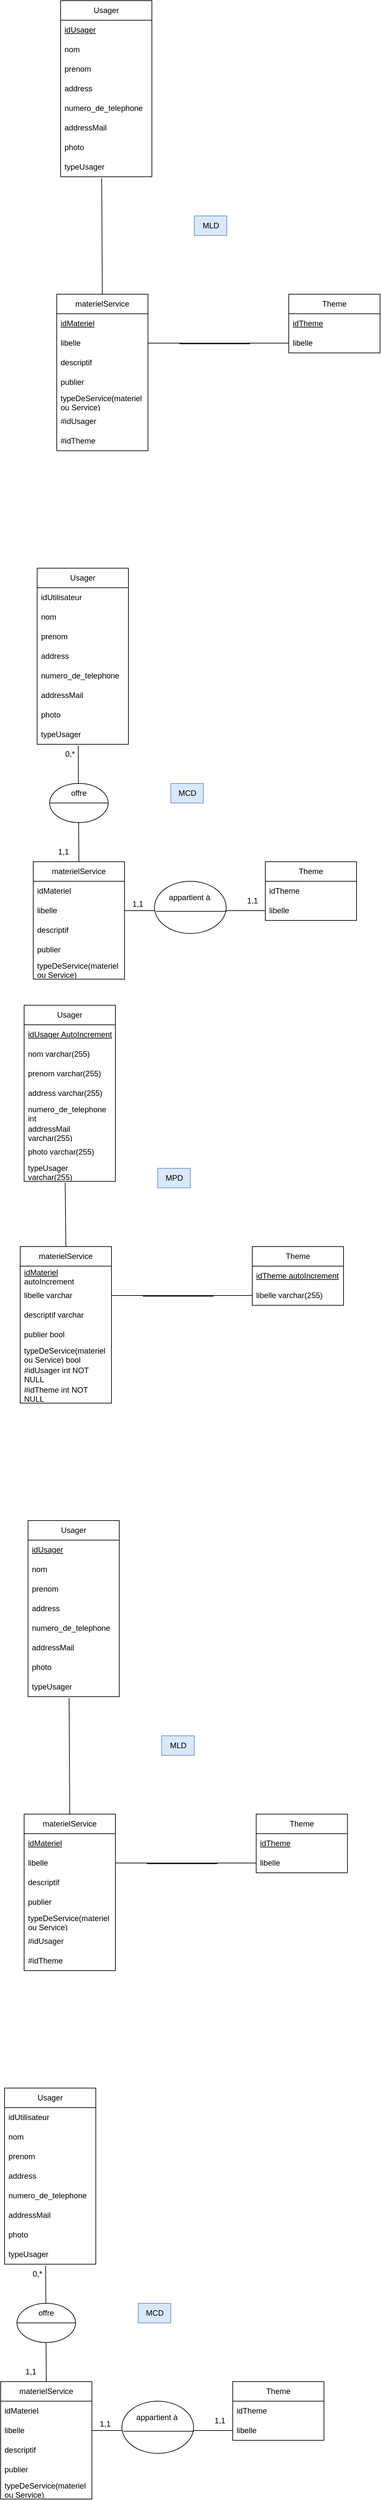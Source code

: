 <mxfile version="23.1.5" type="github">
  <diagram id="C5RBs43oDa-KdzZeNtuy" name="Page-1">
    <mxGraphModel dx="969" dy="1695" grid="1" gridSize="10" guides="1" tooltips="1" connect="1" arrows="1" fold="1" page="1" pageScale="1" pageWidth="827" pageHeight="1169" math="0" shadow="0">
      <root>
        <mxCell id="WIyWlLk6GJQsqaUBKTNV-0" />
        <mxCell id="WIyWlLk6GJQsqaUBKTNV-1" parent="WIyWlLk6GJQsqaUBKTNV-0" />
        <mxCell id="dMPkEBjqIJ3jH2vC4vFe-0" value="Usager" style="swimlane;fontStyle=0;childLayout=stackLayout;horizontal=1;startSize=30;horizontalStack=0;resizeParent=1;resizeParentMax=0;resizeLast=0;collapsible=1;marginBottom=0;whiteSpace=wrap;html=1;" parent="WIyWlLk6GJQsqaUBKTNV-1" vertex="1">
          <mxGeometry x="136" y="120" width="140" height="270" as="geometry" />
        </mxCell>
        <mxCell id="dMPkEBjqIJ3jH2vC4vFe-1" value="idUtilisateur" style="text;strokeColor=none;fillColor=none;align=left;verticalAlign=middle;spacingLeft=4;spacingRight=4;overflow=hidden;points=[[0,0.5],[1,0.5]];portConstraint=eastwest;rotatable=0;whiteSpace=wrap;html=1;" parent="dMPkEBjqIJ3jH2vC4vFe-0" vertex="1">
          <mxGeometry y="30" width="140" height="30" as="geometry" />
        </mxCell>
        <mxCell id="dMPkEBjqIJ3jH2vC4vFe-2" value="nom" style="text;strokeColor=none;fillColor=none;align=left;verticalAlign=middle;spacingLeft=4;spacingRight=4;overflow=hidden;points=[[0,0.5],[1,0.5]];portConstraint=eastwest;rotatable=0;whiteSpace=wrap;html=1;" parent="dMPkEBjqIJ3jH2vC4vFe-0" vertex="1">
          <mxGeometry y="60" width="140" height="30" as="geometry" />
        </mxCell>
        <mxCell id="dMPkEBjqIJ3jH2vC4vFe-3" value="prenom" style="text;strokeColor=none;fillColor=none;align=left;verticalAlign=middle;spacingLeft=4;spacingRight=4;overflow=hidden;points=[[0,0.5],[1,0.5]];portConstraint=eastwest;rotatable=0;whiteSpace=wrap;html=1;" parent="dMPkEBjqIJ3jH2vC4vFe-0" vertex="1">
          <mxGeometry y="90" width="140" height="30" as="geometry" />
        </mxCell>
        <mxCell id="dMPkEBjqIJ3jH2vC4vFe-20" value="address&amp;nbsp;" style="text;strokeColor=none;fillColor=none;align=left;verticalAlign=middle;spacingLeft=4;spacingRight=4;overflow=hidden;points=[[0,0.5],[1,0.5]];portConstraint=eastwest;rotatable=0;whiteSpace=wrap;html=1;" parent="dMPkEBjqIJ3jH2vC4vFe-0" vertex="1">
          <mxGeometry y="120" width="140" height="30" as="geometry" />
        </mxCell>
        <mxCell id="dMPkEBjqIJ3jH2vC4vFe-22" value="numero_de_telephone" style="text;strokeColor=none;fillColor=none;align=left;verticalAlign=middle;spacingLeft=4;spacingRight=4;overflow=hidden;points=[[0,0.5],[1,0.5]];portConstraint=eastwest;rotatable=0;whiteSpace=wrap;html=1;" parent="dMPkEBjqIJ3jH2vC4vFe-0" vertex="1">
          <mxGeometry y="150" width="140" height="30" as="geometry" />
        </mxCell>
        <mxCell id="dMPkEBjqIJ3jH2vC4vFe-23" value="addressMail" style="text;strokeColor=none;fillColor=none;align=left;verticalAlign=middle;spacingLeft=4;spacingRight=4;overflow=hidden;points=[[0,0.5],[1,0.5]];portConstraint=eastwest;rotatable=0;whiteSpace=wrap;html=1;" parent="dMPkEBjqIJ3jH2vC4vFe-0" vertex="1">
          <mxGeometry y="180" width="140" height="30" as="geometry" />
        </mxCell>
        <mxCell id="dMPkEBjqIJ3jH2vC4vFe-24" value="photo" style="text;strokeColor=none;fillColor=none;align=left;verticalAlign=middle;spacingLeft=4;spacingRight=4;overflow=hidden;points=[[0,0.5],[1,0.5]];portConstraint=eastwest;rotatable=0;whiteSpace=wrap;html=1;" parent="dMPkEBjqIJ3jH2vC4vFe-0" vertex="1">
          <mxGeometry y="210" width="140" height="30" as="geometry" />
        </mxCell>
        <mxCell id="dMPkEBjqIJ3jH2vC4vFe-25" value="typeUsager" style="text;strokeColor=none;fillColor=none;align=left;verticalAlign=middle;spacingLeft=4;spacingRight=4;overflow=hidden;points=[[0,0.5],[1,0.5]];portConstraint=eastwest;rotatable=0;whiteSpace=wrap;html=1;" parent="dMPkEBjqIJ3jH2vC4vFe-0" vertex="1">
          <mxGeometry y="240" width="140" height="30" as="geometry" />
        </mxCell>
        <mxCell id="dMPkEBjqIJ3jH2vC4vFe-26" value="Theme" style="swimlane;fontStyle=0;childLayout=stackLayout;horizontal=1;startSize=30;horizontalStack=0;resizeParent=1;resizeParentMax=0;resizeLast=0;collapsible=1;marginBottom=0;whiteSpace=wrap;html=1;" parent="WIyWlLk6GJQsqaUBKTNV-1" vertex="1">
          <mxGeometry x="486" y="570" width="140" height="90" as="geometry" />
        </mxCell>
        <mxCell id="dMPkEBjqIJ3jH2vC4vFe-27" value="idTheme" style="text;strokeColor=none;fillColor=none;align=left;verticalAlign=middle;spacingLeft=4;spacingRight=4;overflow=hidden;points=[[0,0.5],[1,0.5]];portConstraint=eastwest;rotatable=0;whiteSpace=wrap;html=1;" parent="dMPkEBjqIJ3jH2vC4vFe-26" vertex="1">
          <mxGeometry y="30" width="140" height="30" as="geometry" />
        </mxCell>
        <mxCell id="dMPkEBjqIJ3jH2vC4vFe-28" value="libelle" style="text;strokeColor=none;fillColor=none;align=left;verticalAlign=middle;spacingLeft=4;spacingRight=4;overflow=hidden;points=[[0,0.5],[1,0.5]];portConstraint=eastwest;rotatable=0;whiteSpace=wrap;html=1;" parent="dMPkEBjqIJ3jH2vC4vFe-26" vertex="1">
          <mxGeometry y="60" width="140" height="30" as="geometry" />
        </mxCell>
        <mxCell id="dMPkEBjqIJ3jH2vC4vFe-30" value="materielService" style="swimlane;fontStyle=0;childLayout=stackLayout;horizontal=1;startSize=30;horizontalStack=0;resizeParent=1;resizeParentMax=0;resizeLast=0;collapsible=1;marginBottom=0;whiteSpace=wrap;html=1;" parent="WIyWlLk6GJQsqaUBKTNV-1" vertex="1">
          <mxGeometry x="130" y="570" width="140" height="180" as="geometry" />
        </mxCell>
        <mxCell id="dMPkEBjqIJ3jH2vC4vFe-31" value="idMateriel" style="text;strokeColor=none;fillColor=none;align=left;verticalAlign=middle;spacingLeft=4;spacingRight=4;overflow=hidden;points=[[0,0.5],[1,0.5]];portConstraint=eastwest;rotatable=0;whiteSpace=wrap;html=1;" parent="dMPkEBjqIJ3jH2vC4vFe-30" vertex="1">
          <mxGeometry y="30" width="140" height="30" as="geometry" />
        </mxCell>
        <mxCell id="dMPkEBjqIJ3jH2vC4vFe-32" value="libelle" style="text;strokeColor=none;fillColor=none;align=left;verticalAlign=middle;spacingLeft=4;spacingRight=4;overflow=hidden;points=[[0,0.5],[1,0.5]];portConstraint=eastwest;rotatable=0;whiteSpace=wrap;html=1;" parent="dMPkEBjqIJ3jH2vC4vFe-30" vertex="1">
          <mxGeometry y="60" width="140" height="30" as="geometry" />
        </mxCell>
        <mxCell id="dMPkEBjqIJ3jH2vC4vFe-33" value="descriptif" style="text;strokeColor=none;fillColor=none;align=left;verticalAlign=middle;spacingLeft=4;spacingRight=4;overflow=hidden;points=[[0,0.5],[1,0.5]];portConstraint=eastwest;rotatable=0;whiteSpace=wrap;html=1;" parent="dMPkEBjqIJ3jH2vC4vFe-30" vertex="1">
          <mxGeometry y="90" width="140" height="30" as="geometry" />
        </mxCell>
        <mxCell id="dMPkEBjqIJ3jH2vC4vFe-35" value="publier" style="text;strokeColor=none;fillColor=none;align=left;verticalAlign=middle;spacingLeft=4;spacingRight=4;overflow=hidden;points=[[0,0.5],[1,0.5]];portConstraint=eastwest;rotatable=0;whiteSpace=wrap;html=1;" parent="dMPkEBjqIJ3jH2vC4vFe-30" vertex="1">
          <mxGeometry y="120" width="140" height="30" as="geometry" />
        </mxCell>
        <mxCell id="dMPkEBjqIJ3jH2vC4vFe-63" value="typeDeService(materiel ou Service)" style="text;strokeColor=none;fillColor=none;align=left;verticalAlign=middle;spacingLeft=4;spacingRight=4;overflow=hidden;points=[[0,0.5],[1,0.5]];portConstraint=eastwest;rotatable=0;whiteSpace=wrap;html=1;" parent="dMPkEBjqIJ3jH2vC4vFe-30" vertex="1">
          <mxGeometry y="150" width="140" height="30" as="geometry" />
        </mxCell>
        <mxCell id="dMPkEBjqIJ3jH2vC4vFe-67" value="" style="endArrow=none;html=1;rounded=0;entryX=0.45;entryY=1.069;entryDx=0;entryDy=0;entryPerimeter=0;exitX=0.5;exitY=0;exitDx=0;exitDy=0;" parent="WIyWlLk6GJQsqaUBKTNV-1" source="dMPkEBjqIJ3jH2vC4vFe-30" target="dMPkEBjqIJ3jH2vC4vFe-25" edge="1">
          <mxGeometry width="50" height="50" relative="1" as="geometry">
            <mxPoint x="356" y="480" as="sourcePoint" />
            <mxPoint x="406" y="430" as="targetPoint" />
            <Array as="points" />
          </mxGeometry>
        </mxCell>
        <mxCell id="dMPkEBjqIJ3jH2vC4vFe-66" value="" style="ellipse;whiteSpace=wrap;html=1;" parent="WIyWlLk6GJQsqaUBKTNV-1" vertex="1">
          <mxGeometry x="155" y="450" width="90" height="60" as="geometry" />
        </mxCell>
        <mxCell id="dMPkEBjqIJ3jH2vC4vFe-68" style="edgeStyle=orthogonalEdgeStyle;rounded=0;orthogonalLoop=1;jettySize=auto;html=1;exitX=1;exitY=0.5;exitDx=0;exitDy=0;entryX=0;entryY=0.5;entryDx=0;entryDy=0;endArrow=none;endFill=0;" parent="WIyWlLk6GJQsqaUBKTNV-1" source="dMPkEBjqIJ3jH2vC4vFe-32" target="dMPkEBjqIJ3jH2vC4vFe-28" edge="1">
          <mxGeometry relative="1" as="geometry" />
        </mxCell>
        <mxCell id="dMPkEBjqIJ3jH2vC4vFe-69" value="" style="ellipse;whiteSpace=wrap;html=1;" parent="WIyWlLk6GJQsqaUBKTNV-1" vertex="1">
          <mxGeometry x="316" y="600" width="110" height="80" as="geometry" />
        </mxCell>
        <mxCell id="dMPkEBjqIJ3jH2vC4vFe-70" value="0,*" style="text;html=1;align=center;verticalAlign=middle;resizable=0;points=[];autosize=1;strokeColor=none;fillColor=none;" parent="WIyWlLk6GJQsqaUBKTNV-1" vertex="1">
          <mxGeometry x="166" y="390" width="40" height="30" as="geometry" />
        </mxCell>
        <mxCell id="dMPkEBjqIJ3jH2vC4vFe-71" value="1,1" style="text;html=1;align=center;verticalAlign=middle;resizable=0;points=[];autosize=1;strokeColor=none;fillColor=none;" parent="WIyWlLk6GJQsqaUBKTNV-1" vertex="1">
          <mxGeometry x="156" y="540" width="40" height="30" as="geometry" />
        </mxCell>
        <mxCell id="dMPkEBjqIJ3jH2vC4vFe-72" value="1,1" style="text;html=1;align=center;verticalAlign=middle;resizable=0;points=[];autosize=1;strokeColor=none;fillColor=none;" parent="WIyWlLk6GJQsqaUBKTNV-1" vertex="1">
          <mxGeometry x="270" y="620" width="40" height="30" as="geometry" />
        </mxCell>
        <mxCell id="dMPkEBjqIJ3jH2vC4vFe-73" value="1,1" style="text;html=1;align=center;verticalAlign=middle;resizable=0;points=[];autosize=1;strokeColor=none;fillColor=none;" parent="WIyWlLk6GJQsqaUBKTNV-1" vertex="1">
          <mxGeometry x="446" y="615" width="40" height="30" as="geometry" />
        </mxCell>
        <mxCell id="dMPkEBjqIJ3jH2vC4vFe-74" value="" style="endArrow=none;html=1;rounded=0;exitX=0;exitY=0.5;exitDx=0;exitDy=0;entryX=1;entryY=0.5;entryDx=0;entryDy=0;" parent="WIyWlLk6GJQsqaUBKTNV-1" source="dMPkEBjqIJ3jH2vC4vFe-66" target="dMPkEBjqIJ3jH2vC4vFe-66" edge="1">
          <mxGeometry width="50" height="50" relative="1" as="geometry">
            <mxPoint x="336" y="390" as="sourcePoint" />
            <mxPoint x="386" y="340" as="targetPoint" />
            <Array as="points" />
          </mxGeometry>
        </mxCell>
        <mxCell id="dMPkEBjqIJ3jH2vC4vFe-75" value="" style="endArrow=none;html=1;rounded=0;exitX=0.02;exitY=0.577;exitDx=0;exitDy=0;entryX=1.005;entryY=0.577;entryDx=0;entryDy=0;exitPerimeter=0;entryPerimeter=0;" parent="WIyWlLk6GJQsqaUBKTNV-1" source="dMPkEBjqIJ3jH2vC4vFe-69" target="dMPkEBjqIJ3jH2vC4vFe-69" edge="1">
          <mxGeometry width="50" height="50" relative="1" as="geometry">
            <mxPoint x="326" y="645" as="sourcePoint" />
            <mxPoint x="416" y="645" as="targetPoint" />
            <Array as="points" />
          </mxGeometry>
        </mxCell>
        <mxCell id="dMPkEBjqIJ3jH2vC4vFe-77" value="offre" style="text;html=1;align=center;verticalAlign=middle;whiteSpace=wrap;rounded=0;" parent="WIyWlLk6GJQsqaUBKTNV-1" vertex="1">
          <mxGeometry x="170" y="450" width="60" height="30" as="geometry" />
        </mxCell>
        <mxCell id="dMPkEBjqIJ3jH2vC4vFe-79" value="appartient à&amp;nbsp;" style="text;html=1;align=center;verticalAlign=middle;resizable=0;points=[];autosize=1;strokeColor=none;fillColor=none;" parent="WIyWlLk6GJQsqaUBKTNV-1" vertex="1">
          <mxGeometry x="326" y="610" width="90" height="30" as="geometry" />
        </mxCell>
        <mxCell id="dMPkEBjqIJ3jH2vC4vFe-80" value="MCD" style="text;html=1;align=center;verticalAlign=middle;resizable=0;points=[];autosize=1;strokeColor=#6c8ebf;fillColor=#dae8fc;" parent="WIyWlLk6GJQsqaUBKTNV-1" vertex="1">
          <mxGeometry x="341" y="450" width="50" height="30" as="geometry" />
        </mxCell>
        <mxCell id="dMPkEBjqIJ3jH2vC4vFe-81" value="Usager" style="swimlane;fontStyle=0;childLayout=stackLayout;horizontal=1;startSize=30;horizontalStack=0;resizeParent=1;resizeParentMax=0;resizeLast=0;collapsible=1;marginBottom=0;whiteSpace=wrap;html=1;" parent="WIyWlLk6GJQsqaUBKTNV-1" vertex="1">
          <mxGeometry x="172" y="-750" width="140" height="270" as="geometry" />
        </mxCell>
        <mxCell id="dMPkEBjqIJ3jH2vC4vFe-82" value="&lt;u&gt;idUsager&lt;/u&gt;" style="text;strokeColor=none;fillColor=none;align=left;verticalAlign=middle;spacingLeft=4;spacingRight=4;overflow=hidden;points=[[0,0.5],[1,0.5]];portConstraint=eastwest;rotatable=0;whiteSpace=wrap;html=1;" parent="dMPkEBjqIJ3jH2vC4vFe-81" vertex="1">
          <mxGeometry y="30" width="140" height="30" as="geometry" />
        </mxCell>
        <mxCell id="dMPkEBjqIJ3jH2vC4vFe-83" value="nom" style="text;strokeColor=none;fillColor=none;align=left;verticalAlign=middle;spacingLeft=4;spacingRight=4;overflow=hidden;points=[[0,0.5],[1,0.5]];portConstraint=eastwest;rotatable=0;whiteSpace=wrap;html=1;" parent="dMPkEBjqIJ3jH2vC4vFe-81" vertex="1">
          <mxGeometry y="60" width="140" height="30" as="geometry" />
        </mxCell>
        <mxCell id="dMPkEBjqIJ3jH2vC4vFe-84" value="prenom" style="text;strokeColor=none;fillColor=none;align=left;verticalAlign=middle;spacingLeft=4;spacingRight=4;overflow=hidden;points=[[0,0.5],[1,0.5]];portConstraint=eastwest;rotatable=0;whiteSpace=wrap;html=1;" parent="dMPkEBjqIJ3jH2vC4vFe-81" vertex="1">
          <mxGeometry y="90" width="140" height="30" as="geometry" />
        </mxCell>
        <mxCell id="dMPkEBjqIJ3jH2vC4vFe-85" value="address&amp;nbsp;" style="text;strokeColor=none;fillColor=none;align=left;verticalAlign=middle;spacingLeft=4;spacingRight=4;overflow=hidden;points=[[0,0.5],[1,0.5]];portConstraint=eastwest;rotatable=0;whiteSpace=wrap;html=1;" parent="dMPkEBjqIJ3jH2vC4vFe-81" vertex="1">
          <mxGeometry y="120" width="140" height="30" as="geometry" />
        </mxCell>
        <mxCell id="dMPkEBjqIJ3jH2vC4vFe-86" value="numero_de_telephone" style="text;strokeColor=none;fillColor=none;align=left;verticalAlign=middle;spacingLeft=4;spacingRight=4;overflow=hidden;points=[[0,0.5],[1,0.5]];portConstraint=eastwest;rotatable=0;whiteSpace=wrap;html=1;" parent="dMPkEBjqIJ3jH2vC4vFe-81" vertex="1">
          <mxGeometry y="150" width="140" height="30" as="geometry" />
        </mxCell>
        <mxCell id="dMPkEBjqIJ3jH2vC4vFe-87" value="addressMail" style="text;strokeColor=none;fillColor=none;align=left;verticalAlign=middle;spacingLeft=4;spacingRight=4;overflow=hidden;points=[[0,0.5],[1,0.5]];portConstraint=eastwest;rotatable=0;whiteSpace=wrap;html=1;" parent="dMPkEBjqIJ3jH2vC4vFe-81" vertex="1">
          <mxGeometry y="180" width="140" height="30" as="geometry" />
        </mxCell>
        <mxCell id="dMPkEBjqIJ3jH2vC4vFe-88" value="photo" style="text;strokeColor=none;fillColor=none;align=left;verticalAlign=middle;spacingLeft=4;spacingRight=4;overflow=hidden;points=[[0,0.5],[1,0.5]];portConstraint=eastwest;rotatable=0;whiteSpace=wrap;html=1;" parent="dMPkEBjqIJ3jH2vC4vFe-81" vertex="1">
          <mxGeometry y="210" width="140" height="30" as="geometry" />
        </mxCell>
        <mxCell id="dMPkEBjqIJ3jH2vC4vFe-89" value="typeUsager" style="text;strokeColor=none;fillColor=none;align=left;verticalAlign=middle;spacingLeft=4;spacingRight=4;overflow=hidden;points=[[0,0.5],[1,0.5]];portConstraint=eastwest;rotatable=0;whiteSpace=wrap;html=1;" parent="dMPkEBjqIJ3jH2vC4vFe-81" vertex="1">
          <mxGeometry y="240" width="140" height="30" as="geometry" />
        </mxCell>
        <mxCell id="dMPkEBjqIJ3jH2vC4vFe-90" value="Theme" style="swimlane;fontStyle=0;childLayout=stackLayout;horizontal=1;startSize=30;horizontalStack=0;resizeParent=1;resizeParentMax=0;resizeLast=0;collapsible=1;marginBottom=0;whiteSpace=wrap;html=1;" parent="WIyWlLk6GJQsqaUBKTNV-1" vertex="1">
          <mxGeometry x="522" y="-300" width="140" height="90" as="geometry" />
        </mxCell>
        <mxCell id="dMPkEBjqIJ3jH2vC4vFe-91" value="&lt;u&gt;idTheme&lt;/u&gt;" style="text;strokeColor=none;fillColor=none;align=left;verticalAlign=middle;spacingLeft=4;spacingRight=4;overflow=hidden;points=[[0,0.5],[1,0.5]];portConstraint=eastwest;rotatable=0;whiteSpace=wrap;html=1;" parent="dMPkEBjqIJ3jH2vC4vFe-90" vertex="1">
          <mxGeometry y="30" width="140" height="30" as="geometry" />
        </mxCell>
        <mxCell id="dMPkEBjqIJ3jH2vC4vFe-92" value="libelle" style="text;strokeColor=none;fillColor=none;align=left;verticalAlign=middle;spacingLeft=4;spacingRight=4;overflow=hidden;points=[[0,0.5],[1,0.5]];portConstraint=eastwest;rotatable=0;whiteSpace=wrap;html=1;" parent="dMPkEBjqIJ3jH2vC4vFe-90" vertex="1">
          <mxGeometry y="60" width="140" height="30" as="geometry" />
        </mxCell>
        <mxCell id="dMPkEBjqIJ3jH2vC4vFe-94" value="materielService" style="swimlane;fontStyle=0;childLayout=stackLayout;horizontal=1;startSize=30;horizontalStack=0;resizeParent=1;resizeParentMax=0;resizeLast=0;collapsible=1;marginBottom=0;whiteSpace=wrap;html=1;" parent="WIyWlLk6GJQsqaUBKTNV-1" vertex="1">
          <mxGeometry x="166" y="-300" width="140" height="240" as="geometry" />
        </mxCell>
        <mxCell id="dMPkEBjqIJ3jH2vC4vFe-95" value="&lt;u&gt;idMateriel&lt;/u&gt;" style="text;strokeColor=none;fillColor=none;align=left;verticalAlign=middle;spacingLeft=4;spacingRight=4;overflow=hidden;points=[[0,0.5],[1,0.5]];portConstraint=eastwest;rotatable=0;whiteSpace=wrap;html=1;" parent="dMPkEBjqIJ3jH2vC4vFe-94" vertex="1">
          <mxGeometry y="30" width="140" height="30" as="geometry" />
        </mxCell>
        <mxCell id="dMPkEBjqIJ3jH2vC4vFe-96" value="libelle" style="text;strokeColor=none;fillColor=none;align=left;verticalAlign=middle;spacingLeft=4;spacingRight=4;overflow=hidden;points=[[0,0.5],[1,0.5]];portConstraint=eastwest;rotatable=0;whiteSpace=wrap;html=1;" parent="dMPkEBjqIJ3jH2vC4vFe-94" vertex="1">
          <mxGeometry y="60" width="140" height="30" as="geometry" />
        </mxCell>
        <mxCell id="dMPkEBjqIJ3jH2vC4vFe-97" value="descriptif" style="text;strokeColor=none;fillColor=none;align=left;verticalAlign=middle;spacingLeft=4;spacingRight=4;overflow=hidden;points=[[0,0.5],[1,0.5]];portConstraint=eastwest;rotatable=0;whiteSpace=wrap;html=1;" parent="dMPkEBjqIJ3jH2vC4vFe-94" vertex="1">
          <mxGeometry y="90" width="140" height="30" as="geometry" />
        </mxCell>
        <mxCell id="dMPkEBjqIJ3jH2vC4vFe-98" value="publier" style="text;strokeColor=none;fillColor=none;align=left;verticalAlign=middle;spacingLeft=4;spacingRight=4;overflow=hidden;points=[[0,0.5],[1,0.5]];portConstraint=eastwest;rotatable=0;whiteSpace=wrap;html=1;" parent="dMPkEBjqIJ3jH2vC4vFe-94" vertex="1">
          <mxGeometry y="120" width="140" height="30" as="geometry" />
        </mxCell>
        <mxCell id="dMPkEBjqIJ3jH2vC4vFe-99" value="typeDeService(materiel ou Service)" style="text;strokeColor=none;fillColor=none;align=left;verticalAlign=middle;spacingLeft=4;spacingRight=4;overflow=hidden;points=[[0,0.5],[1,0.5]];portConstraint=eastwest;rotatable=0;whiteSpace=wrap;html=1;" parent="dMPkEBjqIJ3jH2vC4vFe-94" vertex="1">
          <mxGeometry y="150" width="140" height="30" as="geometry" />
        </mxCell>
        <mxCell id="dMPkEBjqIJ3jH2vC4vFe-114" value="#idUsager" style="text;strokeColor=none;fillColor=none;align=left;verticalAlign=middle;spacingLeft=4;spacingRight=4;overflow=hidden;points=[[0,0.5],[1,0.5]];portConstraint=eastwest;rotatable=0;whiteSpace=wrap;html=1;" parent="dMPkEBjqIJ3jH2vC4vFe-94" vertex="1">
          <mxGeometry y="180" width="140" height="30" as="geometry" />
        </mxCell>
        <mxCell id="dMPkEBjqIJ3jH2vC4vFe-115" value="#idTheme" style="text;strokeColor=none;fillColor=none;align=left;verticalAlign=middle;spacingLeft=4;spacingRight=4;overflow=hidden;points=[[0,0.5],[1,0.5]];portConstraint=eastwest;rotatable=0;whiteSpace=wrap;html=1;" parent="dMPkEBjqIJ3jH2vC4vFe-94" vertex="1">
          <mxGeometry y="210" width="140" height="30" as="geometry" />
        </mxCell>
        <mxCell id="dMPkEBjqIJ3jH2vC4vFe-100" value="" style="endArrow=none;html=1;rounded=0;entryX=0.45;entryY=1.069;entryDx=0;entryDy=0;entryPerimeter=0;exitX=0.5;exitY=0;exitDx=0;exitDy=0;" parent="WIyWlLk6GJQsqaUBKTNV-1" source="dMPkEBjqIJ3jH2vC4vFe-94" target="dMPkEBjqIJ3jH2vC4vFe-89" edge="1">
          <mxGeometry width="50" height="50" relative="1" as="geometry">
            <mxPoint x="392" y="-390" as="sourcePoint" />
            <mxPoint x="442" y="-440" as="targetPoint" />
            <Array as="points" />
          </mxGeometry>
        </mxCell>
        <mxCell id="dMPkEBjqIJ3jH2vC4vFe-102" style="edgeStyle=orthogonalEdgeStyle;rounded=0;orthogonalLoop=1;jettySize=auto;html=1;exitX=1;exitY=0.5;exitDx=0;exitDy=0;entryX=0;entryY=0.5;entryDx=0;entryDy=0;endArrow=none;endFill=0;" parent="WIyWlLk6GJQsqaUBKTNV-1" source="dMPkEBjqIJ3jH2vC4vFe-96" target="dMPkEBjqIJ3jH2vC4vFe-92" edge="1">
          <mxGeometry relative="1" as="geometry" />
        </mxCell>
        <mxCell id="dMPkEBjqIJ3jH2vC4vFe-109" value="" style="endArrow=none;html=1;rounded=0;exitX=0.02;exitY=0.577;exitDx=0;exitDy=0;entryX=1.005;entryY=0.577;entryDx=0;entryDy=0;exitPerimeter=0;entryPerimeter=0;" parent="WIyWlLk6GJQsqaUBKTNV-1" edge="1">
          <mxGeometry width="50" height="50" relative="1" as="geometry">
            <mxPoint x="354.2" y="-223.84" as="sourcePoint" />
            <mxPoint x="462.55" y="-223.84" as="targetPoint" />
            <Array as="points" />
          </mxGeometry>
        </mxCell>
        <mxCell id="dMPkEBjqIJ3jH2vC4vFe-112" value="MLD" style="text;html=1;align=center;verticalAlign=middle;resizable=0;points=[];autosize=1;strokeColor=#6c8ebf;fillColor=#dae8fc;" parent="WIyWlLk6GJQsqaUBKTNV-1" vertex="1">
          <mxGeometry x="377" y="-420" width="50" height="30" as="geometry" />
        </mxCell>
        <mxCell id="BXq9bBCaguw8l1VeSS_p-0" value="Usager" style="swimlane;fontStyle=0;childLayout=stackLayout;horizontal=1;startSize=30;horizontalStack=0;resizeParent=1;resizeParentMax=0;resizeLast=0;collapsible=1;marginBottom=0;whiteSpace=wrap;html=1;" vertex="1" parent="WIyWlLk6GJQsqaUBKTNV-1">
          <mxGeometry x="86" y="2450" width="140" height="270" as="geometry" />
        </mxCell>
        <mxCell id="BXq9bBCaguw8l1VeSS_p-1" value="idUtilisateur" style="text;strokeColor=none;fillColor=none;align=left;verticalAlign=middle;spacingLeft=4;spacingRight=4;overflow=hidden;points=[[0,0.5],[1,0.5]];portConstraint=eastwest;rotatable=0;whiteSpace=wrap;html=1;" vertex="1" parent="BXq9bBCaguw8l1VeSS_p-0">
          <mxGeometry y="30" width="140" height="30" as="geometry" />
        </mxCell>
        <mxCell id="BXq9bBCaguw8l1VeSS_p-2" value="nom" style="text;strokeColor=none;fillColor=none;align=left;verticalAlign=middle;spacingLeft=4;spacingRight=4;overflow=hidden;points=[[0,0.5],[1,0.5]];portConstraint=eastwest;rotatable=0;whiteSpace=wrap;html=1;" vertex="1" parent="BXq9bBCaguw8l1VeSS_p-0">
          <mxGeometry y="60" width="140" height="30" as="geometry" />
        </mxCell>
        <mxCell id="BXq9bBCaguw8l1VeSS_p-3" value="prenom" style="text;strokeColor=none;fillColor=none;align=left;verticalAlign=middle;spacingLeft=4;spacingRight=4;overflow=hidden;points=[[0,0.5],[1,0.5]];portConstraint=eastwest;rotatable=0;whiteSpace=wrap;html=1;" vertex="1" parent="BXq9bBCaguw8l1VeSS_p-0">
          <mxGeometry y="90" width="140" height="30" as="geometry" />
        </mxCell>
        <mxCell id="BXq9bBCaguw8l1VeSS_p-4" value="address&amp;nbsp;" style="text;strokeColor=none;fillColor=none;align=left;verticalAlign=middle;spacingLeft=4;spacingRight=4;overflow=hidden;points=[[0,0.5],[1,0.5]];portConstraint=eastwest;rotatable=0;whiteSpace=wrap;html=1;" vertex="1" parent="BXq9bBCaguw8l1VeSS_p-0">
          <mxGeometry y="120" width="140" height="30" as="geometry" />
        </mxCell>
        <mxCell id="BXq9bBCaguw8l1VeSS_p-5" value="numero_de_telephone" style="text;strokeColor=none;fillColor=none;align=left;verticalAlign=middle;spacingLeft=4;spacingRight=4;overflow=hidden;points=[[0,0.5],[1,0.5]];portConstraint=eastwest;rotatable=0;whiteSpace=wrap;html=1;" vertex="1" parent="BXq9bBCaguw8l1VeSS_p-0">
          <mxGeometry y="150" width="140" height="30" as="geometry" />
        </mxCell>
        <mxCell id="BXq9bBCaguw8l1VeSS_p-6" value="addressMail" style="text;strokeColor=none;fillColor=none;align=left;verticalAlign=middle;spacingLeft=4;spacingRight=4;overflow=hidden;points=[[0,0.5],[1,0.5]];portConstraint=eastwest;rotatable=0;whiteSpace=wrap;html=1;" vertex="1" parent="BXq9bBCaguw8l1VeSS_p-0">
          <mxGeometry y="180" width="140" height="30" as="geometry" />
        </mxCell>
        <mxCell id="BXq9bBCaguw8l1VeSS_p-7" value="photo" style="text;strokeColor=none;fillColor=none;align=left;verticalAlign=middle;spacingLeft=4;spacingRight=4;overflow=hidden;points=[[0,0.5],[1,0.5]];portConstraint=eastwest;rotatable=0;whiteSpace=wrap;html=1;" vertex="1" parent="BXq9bBCaguw8l1VeSS_p-0">
          <mxGeometry y="210" width="140" height="30" as="geometry" />
        </mxCell>
        <mxCell id="BXq9bBCaguw8l1VeSS_p-8" value="typeUsager" style="text;strokeColor=none;fillColor=none;align=left;verticalAlign=middle;spacingLeft=4;spacingRight=4;overflow=hidden;points=[[0,0.5],[1,0.5]];portConstraint=eastwest;rotatable=0;whiteSpace=wrap;html=1;" vertex="1" parent="BXq9bBCaguw8l1VeSS_p-0">
          <mxGeometry y="240" width="140" height="30" as="geometry" />
        </mxCell>
        <mxCell id="BXq9bBCaguw8l1VeSS_p-9" value="Theme" style="swimlane;fontStyle=0;childLayout=stackLayout;horizontal=1;startSize=30;horizontalStack=0;resizeParent=1;resizeParentMax=0;resizeLast=0;collapsible=1;marginBottom=0;whiteSpace=wrap;html=1;" vertex="1" parent="WIyWlLk6GJQsqaUBKTNV-1">
          <mxGeometry x="436" y="2900" width="140" height="90" as="geometry" />
        </mxCell>
        <mxCell id="BXq9bBCaguw8l1VeSS_p-10" value="idTheme" style="text;strokeColor=none;fillColor=none;align=left;verticalAlign=middle;spacingLeft=4;spacingRight=4;overflow=hidden;points=[[0,0.5],[1,0.5]];portConstraint=eastwest;rotatable=0;whiteSpace=wrap;html=1;" vertex="1" parent="BXq9bBCaguw8l1VeSS_p-9">
          <mxGeometry y="30" width="140" height="30" as="geometry" />
        </mxCell>
        <mxCell id="BXq9bBCaguw8l1VeSS_p-11" value="libelle" style="text;strokeColor=none;fillColor=none;align=left;verticalAlign=middle;spacingLeft=4;spacingRight=4;overflow=hidden;points=[[0,0.5],[1,0.5]];portConstraint=eastwest;rotatable=0;whiteSpace=wrap;html=1;" vertex="1" parent="BXq9bBCaguw8l1VeSS_p-9">
          <mxGeometry y="60" width="140" height="30" as="geometry" />
        </mxCell>
        <mxCell id="BXq9bBCaguw8l1VeSS_p-12" value="materielService" style="swimlane;fontStyle=0;childLayout=stackLayout;horizontal=1;startSize=30;horizontalStack=0;resizeParent=1;resizeParentMax=0;resizeLast=0;collapsible=1;marginBottom=0;whiteSpace=wrap;html=1;" vertex="1" parent="WIyWlLk6GJQsqaUBKTNV-1">
          <mxGeometry x="80" y="2900" width="140" height="180" as="geometry" />
        </mxCell>
        <mxCell id="BXq9bBCaguw8l1VeSS_p-13" value="idMateriel" style="text;strokeColor=none;fillColor=none;align=left;verticalAlign=middle;spacingLeft=4;spacingRight=4;overflow=hidden;points=[[0,0.5],[1,0.5]];portConstraint=eastwest;rotatable=0;whiteSpace=wrap;html=1;" vertex="1" parent="BXq9bBCaguw8l1VeSS_p-12">
          <mxGeometry y="30" width="140" height="30" as="geometry" />
        </mxCell>
        <mxCell id="BXq9bBCaguw8l1VeSS_p-14" value="libelle" style="text;strokeColor=none;fillColor=none;align=left;verticalAlign=middle;spacingLeft=4;spacingRight=4;overflow=hidden;points=[[0,0.5],[1,0.5]];portConstraint=eastwest;rotatable=0;whiteSpace=wrap;html=1;" vertex="1" parent="BXq9bBCaguw8l1VeSS_p-12">
          <mxGeometry y="60" width="140" height="30" as="geometry" />
        </mxCell>
        <mxCell id="BXq9bBCaguw8l1VeSS_p-15" value="descriptif" style="text;strokeColor=none;fillColor=none;align=left;verticalAlign=middle;spacingLeft=4;spacingRight=4;overflow=hidden;points=[[0,0.5],[1,0.5]];portConstraint=eastwest;rotatable=0;whiteSpace=wrap;html=1;" vertex="1" parent="BXq9bBCaguw8l1VeSS_p-12">
          <mxGeometry y="90" width="140" height="30" as="geometry" />
        </mxCell>
        <mxCell id="BXq9bBCaguw8l1VeSS_p-16" value="publier" style="text;strokeColor=none;fillColor=none;align=left;verticalAlign=middle;spacingLeft=4;spacingRight=4;overflow=hidden;points=[[0,0.5],[1,0.5]];portConstraint=eastwest;rotatable=0;whiteSpace=wrap;html=1;" vertex="1" parent="BXq9bBCaguw8l1VeSS_p-12">
          <mxGeometry y="120" width="140" height="30" as="geometry" />
        </mxCell>
        <mxCell id="BXq9bBCaguw8l1VeSS_p-17" value="typeDeService(materiel ou Service)" style="text;strokeColor=none;fillColor=none;align=left;verticalAlign=middle;spacingLeft=4;spacingRight=4;overflow=hidden;points=[[0,0.5],[1,0.5]];portConstraint=eastwest;rotatable=0;whiteSpace=wrap;html=1;" vertex="1" parent="BXq9bBCaguw8l1VeSS_p-12">
          <mxGeometry y="150" width="140" height="30" as="geometry" />
        </mxCell>
        <mxCell id="BXq9bBCaguw8l1VeSS_p-18" value="" style="endArrow=none;html=1;rounded=0;entryX=0.45;entryY=1.069;entryDx=0;entryDy=0;entryPerimeter=0;exitX=0.5;exitY=0;exitDx=0;exitDy=0;" edge="1" parent="WIyWlLk6GJQsqaUBKTNV-1" source="BXq9bBCaguw8l1VeSS_p-12" target="BXq9bBCaguw8l1VeSS_p-8">
          <mxGeometry width="50" height="50" relative="1" as="geometry">
            <mxPoint x="306" y="2810" as="sourcePoint" />
            <mxPoint x="356" y="2760" as="targetPoint" />
            <Array as="points" />
          </mxGeometry>
        </mxCell>
        <mxCell id="BXq9bBCaguw8l1VeSS_p-19" value="" style="ellipse;whiteSpace=wrap;html=1;" vertex="1" parent="WIyWlLk6GJQsqaUBKTNV-1">
          <mxGeometry x="105" y="2780" width="90" height="60" as="geometry" />
        </mxCell>
        <mxCell id="BXq9bBCaguw8l1VeSS_p-20" style="edgeStyle=orthogonalEdgeStyle;rounded=0;orthogonalLoop=1;jettySize=auto;html=1;exitX=1;exitY=0.5;exitDx=0;exitDy=0;entryX=0;entryY=0.5;entryDx=0;entryDy=0;endArrow=none;endFill=0;" edge="1" parent="WIyWlLk6GJQsqaUBKTNV-1" source="BXq9bBCaguw8l1VeSS_p-14" target="BXq9bBCaguw8l1VeSS_p-11">
          <mxGeometry relative="1" as="geometry" />
        </mxCell>
        <mxCell id="BXq9bBCaguw8l1VeSS_p-21" value="" style="ellipse;whiteSpace=wrap;html=1;" vertex="1" parent="WIyWlLk6GJQsqaUBKTNV-1">
          <mxGeometry x="266" y="2930" width="110" height="80" as="geometry" />
        </mxCell>
        <mxCell id="BXq9bBCaguw8l1VeSS_p-22" value="0,*" style="text;html=1;align=center;verticalAlign=middle;resizable=0;points=[];autosize=1;strokeColor=none;fillColor=none;" vertex="1" parent="WIyWlLk6GJQsqaUBKTNV-1">
          <mxGeometry x="116" y="2720" width="40" height="30" as="geometry" />
        </mxCell>
        <mxCell id="BXq9bBCaguw8l1VeSS_p-23" value="1,1" style="text;html=1;align=center;verticalAlign=middle;resizable=0;points=[];autosize=1;strokeColor=none;fillColor=none;" vertex="1" parent="WIyWlLk6GJQsqaUBKTNV-1">
          <mxGeometry x="106" y="2870" width="40" height="30" as="geometry" />
        </mxCell>
        <mxCell id="BXq9bBCaguw8l1VeSS_p-24" value="1,1" style="text;html=1;align=center;verticalAlign=middle;resizable=0;points=[];autosize=1;strokeColor=none;fillColor=none;" vertex="1" parent="WIyWlLk6GJQsqaUBKTNV-1">
          <mxGeometry x="220" y="2950" width="40" height="30" as="geometry" />
        </mxCell>
        <mxCell id="BXq9bBCaguw8l1VeSS_p-25" value="1,1" style="text;html=1;align=center;verticalAlign=middle;resizable=0;points=[];autosize=1;strokeColor=none;fillColor=none;" vertex="1" parent="WIyWlLk6GJQsqaUBKTNV-1">
          <mxGeometry x="396" y="2945" width="40" height="30" as="geometry" />
        </mxCell>
        <mxCell id="BXq9bBCaguw8l1VeSS_p-26" value="" style="endArrow=none;html=1;rounded=0;exitX=0;exitY=0.5;exitDx=0;exitDy=0;entryX=1;entryY=0.5;entryDx=0;entryDy=0;" edge="1" parent="WIyWlLk6GJQsqaUBKTNV-1" source="BXq9bBCaguw8l1VeSS_p-19" target="BXq9bBCaguw8l1VeSS_p-19">
          <mxGeometry width="50" height="50" relative="1" as="geometry">
            <mxPoint x="286" y="2720" as="sourcePoint" />
            <mxPoint x="336" y="2670" as="targetPoint" />
            <Array as="points" />
          </mxGeometry>
        </mxCell>
        <mxCell id="BXq9bBCaguw8l1VeSS_p-27" value="" style="endArrow=none;html=1;rounded=0;exitX=0.02;exitY=0.577;exitDx=0;exitDy=0;entryX=1.005;entryY=0.577;entryDx=0;entryDy=0;exitPerimeter=0;entryPerimeter=0;" edge="1" parent="WIyWlLk6GJQsqaUBKTNV-1" source="BXq9bBCaguw8l1VeSS_p-21" target="BXq9bBCaguw8l1VeSS_p-21">
          <mxGeometry width="50" height="50" relative="1" as="geometry">
            <mxPoint x="276" y="2975" as="sourcePoint" />
            <mxPoint x="366" y="2975" as="targetPoint" />
            <Array as="points" />
          </mxGeometry>
        </mxCell>
        <mxCell id="BXq9bBCaguw8l1VeSS_p-28" value="offre" style="text;html=1;align=center;verticalAlign=middle;whiteSpace=wrap;rounded=0;" vertex="1" parent="WIyWlLk6GJQsqaUBKTNV-1">
          <mxGeometry x="120" y="2780" width="60" height="30" as="geometry" />
        </mxCell>
        <mxCell id="BXq9bBCaguw8l1VeSS_p-29" value="appartient à&amp;nbsp;" style="text;html=1;align=center;verticalAlign=middle;resizable=0;points=[];autosize=1;strokeColor=none;fillColor=none;" vertex="1" parent="WIyWlLk6GJQsqaUBKTNV-1">
          <mxGeometry x="276" y="2940" width="90" height="30" as="geometry" />
        </mxCell>
        <mxCell id="BXq9bBCaguw8l1VeSS_p-30" value="MCD" style="text;html=1;align=center;verticalAlign=middle;resizable=0;points=[];autosize=1;strokeColor=#6c8ebf;fillColor=#dae8fc;" vertex="1" parent="WIyWlLk6GJQsqaUBKTNV-1">
          <mxGeometry x="291" y="2780" width="50" height="30" as="geometry" />
        </mxCell>
        <mxCell id="BXq9bBCaguw8l1VeSS_p-31" value="Usager" style="swimlane;fontStyle=0;childLayout=stackLayout;horizontal=1;startSize=30;horizontalStack=0;resizeParent=1;resizeParentMax=0;resizeLast=0;collapsible=1;marginBottom=0;whiteSpace=wrap;html=1;" vertex="1" parent="WIyWlLk6GJQsqaUBKTNV-1">
          <mxGeometry x="122" y="1580" width="140" height="270" as="geometry" />
        </mxCell>
        <mxCell id="BXq9bBCaguw8l1VeSS_p-32" value="&lt;u&gt;idUsager&lt;/u&gt;" style="text;strokeColor=none;fillColor=none;align=left;verticalAlign=middle;spacingLeft=4;spacingRight=4;overflow=hidden;points=[[0,0.5],[1,0.5]];portConstraint=eastwest;rotatable=0;whiteSpace=wrap;html=1;" vertex="1" parent="BXq9bBCaguw8l1VeSS_p-31">
          <mxGeometry y="30" width="140" height="30" as="geometry" />
        </mxCell>
        <mxCell id="BXq9bBCaguw8l1VeSS_p-33" value="nom" style="text;strokeColor=none;fillColor=none;align=left;verticalAlign=middle;spacingLeft=4;spacingRight=4;overflow=hidden;points=[[0,0.5],[1,0.5]];portConstraint=eastwest;rotatable=0;whiteSpace=wrap;html=1;" vertex="1" parent="BXq9bBCaguw8l1VeSS_p-31">
          <mxGeometry y="60" width="140" height="30" as="geometry" />
        </mxCell>
        <mxCell id="BXq9bBCaguw8l1VeSS_p-34" value="prenom" style="text;strokeColor=none;fillColor=none;align=left;verticalAlign=middle;spacingLeft=4;spacingRight=4;overflow=hidden;points=[[0,0.5],[1,0.5]];portConstraint=eastwest;rotatable=0;whiteSpace=wrap;html=1;" vertex="1" parent="BXq9bBCaguw8l1VeSS_p-31">
          <mxGeometry y="90" width="140" height="30" as="geometry" />
        </mxCell>
        <mxCell id="BXq9bBCaguw8l1VeSS_p-35" value="address&amp;nbsp;" style="text;strokeColor=none;fillColor=none;align=left;verticalAlign=middle;spacingLeft=4;spacingRight=4;overflow=hidden;points=[[0,0.5],[1,0.5]];portConstraint=eastwest;rotatable=0;whiteSpace=wrap;html=1;" vertex="1" parent="BXq9bBCaguw8l1VeSS_p-31">
          <mxGeometry y="120" width="140" height="30" as="geometry" />
        </mxCell>
        <mxCell id="BXq9bBCaguw8l1VeSS_p-36" value="numero_de_telephone" style="text;strokeColor=none;fillColor=none;align=left;verticalAlign=middle;spacingLeft=4;spacingRight=4;overflow=hidden;points=[[0,0.5],[1,0.5]];portConstraint=eastwest;rotatable=0;whiteSpace=wrap;html=1;" vertex="1" parent="BXq9bBCaguw8l1VeSS_p-31">
          <mxGeometry y="150" width="140" height="30" as="geometry" />
        </mxCell>
        <mxCell id="BXq9bBCaguw8l1VeSS_p-37" value="addressMail" style="text;strokeColor=none;fillColor=none;align=left;verticalAlign=middle;spacingLeft=4;spacingRight=4;overflow=hidden;points=[[0,0.5],[1,0.5]];portConstraint=eastwest;rotatable=0;whiteSpace=wrap;html=1;" vertex="1" parent="BXq9bBCaguw8l1VeSS_p-31">
          <mxGeometry y="180" width="140" height="30" as="geometry" />
        </mxCell>
        <mxCell id="BXq9bBCaguw8l1VeSS_p-38" value="photo" style="text;strokeColor=none;fillColor=none;align=left;verticalAlign=middle;spacingLeft=4;spacingRight=4;overflow=hidden;points=[[0,0.5],[1,0.5]];portConstraint=eastwest;rotatable=0;whiteSpace=wrap;html=1;" vertex="1" parent="BXq9bBCaguw8l1VeSS_p-31">
          <mxGeometry y="210" width="140" height="30" as="geometry" />
        </mxCell>
        <mxCell id="BXq9bBCaguw8l1VeSS_p-39" value="typeUsager" style="text;strokeColor=none;fillColor=none;align=left;verticalAlign=middle;spacingLeft=4;spacingRight=4;overflow=hidden;points=[[0,0.5],[1,0.5]];portConstraint=eastwest;rotatable=0;whiteSpace=wrap;html=1;" vertex="1" parent="BXq9bBCaguw8l1VeSS_p-31">
          <mxGeometry y="240" width="140" height="30" as="geometry" />
        </mxCell>
        <mxCell id="BXq9bBCaguw8l1VeSS_p-40" value="Theme" style="swimlane;fontStyle=0;childLayout=stackLayout;horizontal=1;startSize=30;horizontalStack=0;resizeParent=1;resizeParentMax=0;resizeLast=0;collapsible=1;marginBottom=0;whiteSpace=wrap;html=1;" vertex="1" parent="WIyWlLk6GJQsqaUBKTNV-1">
          <mxGeometry x="472" y="2030" width="140" height="90" as="geometry" />
        </mxCell>
        <mxCell id="BXq9bBCaguw8l1VeSS_p-41" value="&lt;u&gt;idTheme&lt;/u&gt;" style="text;strokeColor=none;fillColor=none;align=left;verticalAlign=middle;spacingLeft=4;spacingRight=4;overflow=hidden;points=[[0,0.5],[1,0.5]];portConstraint=eastwest;rotatable=0;whiteSpace=wrap;html=1;" vertex="1" parent="BXq9bBCaguw8l1VeSS_p-40">
          <mxGeometry y="30" width="140" height="30" as="geometry" />
        </mxCell>
        <mxCell id="BXq9bBCaguw8l1VeSS_p-42" value="libelle" style="text;strokeColor=none;fillColor=none;align=left;verticalAlign=middle;spacingLeft=4;spacingRight=4;overflow=hidden;points=[[0,0.5],[1,0.5]];portConstraint=eastwest;rotatable=0;whiteSpace=wrap;html=1;" vertex="1" parent="BXq9bBCaguw8l1VeSS_p-40">
          <mxGeometry y="60" width="140" height="30" as="geometry" />
        </mxCell>
        <mxCell id="BXq9bBCaguw8l1VeSS_p-43" value="materielService" style="swimlane;fontStyle=0;childLayout=stackLayout;horizontal=1;startSize=30;horizontalStack=0;resizeParent=1;resizeParentMax=0;resizeLast=0;collapsible=1;marginBottom=0;whiteSpace=wrap;html=1;" vertex="1" parent="WIyWlLk6GJQsqaUBKTNV-1">
          <mxGeometry x="116" y="2030" width="140" height="240" as="geometry" />
        </mxCell>
        <mxCell id="BXq9bBCaguw8l1VeSS_p-44" value="&lt;u&gt;idMateriel&lt;/u&gt;" style="text;strokeColor=none;fillColor=none;align=left;verticalAlign=middle;spacingLeft=4;spacingRight=4;overflow=hidden;points=[[0,0.5],[1,0.5]];portConstraint=eastwest;rotatable=0;whiteSpace=wrap;html=1;" vertex="1" parent="BXq9bBCaguw8l1VeSS_p-43">
          <mxGeometry y="30" width="140" height="30" as="geometry" />
        </mxCell>
        <mxCell id="BXq9bBCaguw8l1VeSS_p-45" value="libelle" style="text;strokeColor=none;fillColor=none;align=left;verticalAlign=middle;spacingLeft=4;spacingRight=4;overflow=hidden;points=[[0,0.5],[1,0.5]];portConstraint=eastwest;rotatable=0;whiteSpace=wrap;html=1;" vertex="1" parent="BXq9bBCaguw8l1VeSS_p-43">
          <mxGeometry y="60" width="140" height="30" as="geometry" />
        </mxCell>
        <mxCell id="BXq9bBCaguw8l1VeSS_p-46" value="descriptif" style="text;strokeColor=none;fillColor=none;align=left;verticalAlign=middle;spacingLeft=4;spacingRight=4;overflow=hidden;points=[[0,0.5],[1,0.5]];portConstraint=eastwest;rotatable=0;whiteSpace=wrap;html=1;" vertex="1" parent="BXq9bBCaguw8l1VeSS_p-43">
          <mxGeometry y="90" width="140" height="30" as="geometry" />
        </mxCell>
        <mxCell id="BXq9bBCaguw8l1VeSS_p-47" value="publier" style="text;strokeColor=none;fillColor=none;align=left;verticalAlign=middle;spacingLeft=4;spacingRight=4;overflow=hidden;points=[[0,0.5],[1,0.5]];portConstraint=eastwest;rotatable=0;whiteSpace=wrap;html=1;" vertex="1" parent="BXq9bBCaguw8l1VeSS_p-43">
          <mxGeometry y="120" width="140" height="30" as="geometry" />
        </mxCell>
        <mxCell id="BXq9bBCaguw8l1VeSS_p-48" value="typeDeService(materiel ou Service)" style="text;strokeColor=none;fillColor=none;align=left;verticalAlign=middle;spacingLeft=4;spacingRight=4;overflow=hidden;points=[[0,0.5],[1,0.5]];portConstraint=eastwest;rotatable=0;whiteSpace=wrap;html=1;" vertex="1" parent="BXq9bBCaguw8l1VeSS_p-43">
          <mxGeometry y="150" width="140" height="30" as="geometry" />
        </mxCell>
        <mxCell id="BXq9bBCaguw8l1VeSS_p-49" value="#idUsager" style="text;strokeColor=none;fillColor=none;align=left;verticalAlign=middle;spacingLeft=4;spacingRight=4;overflow=hidden;points=[[0,0.5],[1,0.5]];portConstraint=eastwest;rotatable=0;whiteSpace=wrap;html=1;" vertex="1" parent="BXq9bBCaguw8l1VeSS_p-43">
          <mxGeometry y="180" width="140" height="30" as="geometry" />
        </mxCell>
        <mxCell id="BXq9bBCaguw8l1VeSS_p-50" value="#idTheme" style="text;strokeColor=none;fillColor=none;align=left;verticalAlign=middle;spacingLeft=4;spacingRight=4;overflow=hidden;points=[[0,0.5],[1,0.5]];portConstraint=eastwest;rotatable=0;whiteSpace=wrap;html=1;" vertex="1" parent="BXq9bBCaguw8l1VeSS_p-43">
          <mxGeometry y="210" width="140" height="30" as="geometry" />
        </mxCell>
        <mxCell id="BXq9bBCaguw8l1VeSS_p-51" value="" style="endArrow=none;html=1;rounded=0;entryX=0.45;entryY=1.069;entryDx=0;entryDy=0;entryPerimeter=0;exitX=0.5;exitY=0;exitDx=0;exitDy=0;" edge="1" parent="WIyWlLk6GJQsqaUBKTNV-1" source="BXq9bBCaguw8l1VeSS_p-43" target="BXq9bBCaguw8l1VeSS_p-39">
          <mxGeometry width="50" height="50" relative="1" as="geometry">
            <mxPoint x="342" y="1940" as="sourcePoint" />
            <mxPoint x="392" y="1890" as="targetPoint" />
            <Array as="points" />
          </mxGeometry>
        </mxCell>
        <mxCell id="BXq9bBCaguw8l1VeSS_p-52" style="edgeStyle=orthogonalEdgeStyle;rounded=0;orthogonalLoop=1;jettySize=auto;html=1;exitX=1;exitY=0.5;exitDx=0;exitDy=0;entryX=0;entryY=0.5;entryDx=0;entryDy=0;endArrow=none;endFill=0;" edge="1" parent="WIyWlLk6GJQsqaUBKTNV-1" source="BXq9bBCaguw8l1VeSS_p-45" target="BXq9bBCaguw8l1VeSS_p-42">
          <mxGeometry relative="1" as="geometry" />
        </mxCell>
        <mxCell id="BXq9bBCaguw8l1VeSS_p-53" value="" style="endArrow=none;html=1;rounded=0;exitX=0.02;exitY=0.577;exitDx=0;exitDy=0;entryX=1.005;entryY=0.577;entryDx=0;entryDy=0;exitPerimeter=0;entryPerimeter=0;" edge="1" parent="WIyWlLk6GJQsqaUBKTNV-1">
          <mxGeometry width="50" height="50" relative="1" as="geometry">
            <mxPoint x="304.2" y="2106.16" as="sourcePoint" />
            <mxPoint x="412.55" y="2106.16" as="targetPoint" />
            <Array as="points" />
          </mxGeometry>
        </mxCell>
        <mxCell id="BXq9bBCaguw8l1VeSS_p-54" value="MLD" style="text;html=1;align=center;verticalAlign=middle;resizable=0;points=[];autosize=1;strokeColor=#6c8ebf;fillColor=#dae8fc;" vertex="1" parent="WIyWlLk6GJQsqaUBKTNV-1">
          <mxGeometry x="327" y="1910" width="50" height="30" as="geometry" />
        </mxCell>
        <mxCell id="BXq9bBCaguw8l1VeSS_p-55" value="Usager" style="swimlane;fontStyle=0;childLayout=stackLayout;horizontal=1;startSize=30;horizontalStack=0;resizeParent=1;resizeParentMax=0;resizeLast=0;collapsible=1;marginBottom=0;whiteSpace=wrap;html=1;" vertex="1" parent="WIyWlLk6GJQsqaUBKTNV-1">
          <mxGeometry x="116" y="790" width="140" height="270" as="geometry" />
        </mxCell>
        <mxCell id="BXq9bBCaguw8l1VeSS_p-56" value="&lt;u&gt;idUsager AutoIncrement&lt;/u&gt;" style="text;strokeColor=none;fillColor=none;align=left;verticalAlign=middle;spacingLeft=4;spacingRight=4;overflow=hidden;points=[[0,0.5],[1,0.5]];portConstraint=eastwest;rotatable=0;whiteSpace=wrap;html=1;" vertex="1" parent="BXq9bBCaguw8l1VeSS_p-55">
          <mxGeometry y="30" width="140" height="30" as="geometry" />
        </mxCell>
        <mxCell id="BXq9bBCaguw8l1VeSS_p-57" value="nom varchar(255)" style="text;strokeColor=none;fillColor=none;align=left;verticalAlign=middle;spacingLeft=4;spacingRight=4;overflow=hidden;points=[[0,0.5],[1,0.5]];portConstraint=eastwest;rotatable=0;whiteSpace=wrap;html=1;" vertex="1" parent="BXq9bBCaguw8l1VeSS_p-55">
          <mxGeometry y="60" width="140" height="30" as="geometry" />
        </mxCell>
        <mxCell id="BXq9bBCaguw8l1VeSS_p-58" value="prenom varchar(255)" style="text;strokeColor=none;fillColor=none;align=left;verticalAlign=middle;spacingLeft=4;spacingRight=4;overflow=hidden;points=[[0,0.5],[1,0.5]];portConstraint=eastwest;rotatable=0;whiteSpace=wrap;html=1;" vertex="1" parent="BXq9bBCaguw8l1VeSS_p-55">
          <mxGeometry y="90" width="140" height="30" as="geometry" />
        </mxCell>
        <mxCell id="BXq9bBCaguw8l1VeSS_p-59" value="address varchar(255)" style="text;strokeColor=none;fillColor=none;align=left;verticalAlign=middle;spacingLeft=4;spacingRight=4;overflow=hidden;points=[[0,0.5],[1,0.5]];portConstraint=eastwest;rotatable=0;whiteSpace=wrap;html=1;" vertex="1" parent="BXq9bBCaguw8l1VeSS_p-55">
          <mxGeometry y="120" width="140" height="30" as="geometry" />
        </mxCell>
        <mxCell id="BXq9bBCaguw8l1VeSS_p-60" value="numero_de_telephone int" style="text;strokeColor=none;fillColor=none;align=left;verticalAlign=middle;spacingLeft=4;spacingRight=4;overflow=hidden;points=[[0,0.5],[1,0.5]];portConstraint=eastwest;rotatable=0;whiteSpace=wrap;html=1;" vertex="1" parent="BXq9bBCaguw8l1VeSS_p-55">
          <mxGeometry y="150" width="140" height="30" as="geometry" />
        </mxCell>
        <mxCell id="BXq9bBCaguw8l1VeSS_p-61" value="addressMail varchar(255)" style="text;strokeColor=none;fillColor=none;align=left;verticalAlign=middle;spacingLeft=4;spacingRight=4;overflow=hidden;points=[[0,0.5],[1,0.5]];portConstraint=eastwest;rotatable=0;whiteSpace=wrap;html=1;" vertex="1" parent="BXq9bBCaguw8l1VeSS_p-55">
          <mxGeometry y="180" width="140" height="30" as="geometry" />
        </mxCell>
        <mxCell id="BXq9bBCaguw8l1VeSS_p-62" value="photo varchar(255)" style="text;strokeColor=none;fillColor=none;align=left;verticalAlign=middle;spacingLeft=4;spacingRight=4;overflow=hidden;points=[[0,0.5],[1,0.5]];portConstraint=eastwest;rotatable=0;whiteSpace=wrap;html=1;" vertex="1" parent="BXq9bBCaguw8l1VeSS_p-55">
          <mxGeometry y="210" width="140" height="30" as="geometry" />
        </mxCell>
        <mxCell id="BXq9bBCaguw8l1VeSS_p-63" value="typeUsager varchar(255)" style="text;strokeColor=none;fillColor=none;align=left;verticalAlign=middle;spacingLeft=4;spacingRight=4;overflow=hidden;points=[[0,0.5],[1,0.5]];portConstraint=eastwest;rotatable=0;whiteSpace=wrap;html=1;" vertex="1" parent="BXq9bBCaguw8l1VeSS_p-55">
          <mxGeometry y="240" width="140" height="30" as="geometry" />
        </mxCell>
        <mxCell id="BXq9bBCaguw8l1VeSS_p-64" value="Theme" style="swimlane;fontStyle=0;childLayout=stackLayout;horizontal=1;startSize=30;horizontalStack=0;resizeParent=1;resizeParentMax=0;resizeLast=0;collapsible=1;marginBottom=0;whiteSpace=wrap;html=1;" vertex="1" parent="WIyWlLk6GJQsqaUBKTNV-1">
          <mxGeometry x="466" y="1160" width="140" height="90" as="geometry" />
        </mxCell>
        <mxCell id="BXq9bBCaguw8l1VeSS_p-65" value="&lt;u&gt;idTheme autoIncrement&lt;/u&gt;" style="text;strokeColor=none;fillColor=none;align=left;verticalAlign=middle;spacingLeft=4;spacingRight=4;overflow=hidden;points=[[0,0.5],[1,0.5]];portConstraint=eastwest;rotatable=0;whiteSpace=wrap;html=1;" vertex="1" parent="BXq9bBCaguw8l1VeSS_p-64">
          <mxGeometry y="30" width="140" height="30" as="geometry" />
        </mxCell>
        <mxCell id="BXq9bBCaguw8l1VeSS_p-66" value="libelle varchar(255)" style="text;strokeColor=none;fillColor=none;align=left;verticalAlign=middle;spacingLeft=4;spacingRight=4;overflow=hidden;points=[[0,0.5],[1,0.5]];portConstraint=eastwest;rotatable=0;whiteSpace=wrap;html=1;" vertex="1" parent="BXq9bBCaguw8l1VeSS_p-64">
          <mxGeometry y="60" width="140" height="30" as="geometry" />
        </mxCell>
        <mxCell id="BXq9bBCaguw8l1VeSS_p-67" value="materielService" style="swimlane;fontStyle=0;childLayout=stackLayout;horizontal=1;startSize=30;horizontalStack=0;resizeParent=1;resizeParentMax=0;resizeLast=0;collapsible=1;marginBottom=0;whiteSpace=wrap;html=1;" vertex="1" parent="WIyWlLk6GJQsqaUBKTNV-1">
          <mxGeometry x="110" y="1160" width="140" height="240" as="geometry" />
        </mxCell>
        <mxCell id="BXq9bBCaguw8l1VeSS_p-68" value="&lt;u&gt;idMateriel autoIncrement&lt;/u&gt;" style="text;strokeColor=none;fillColor=none;align=left;verticalAlign=middle;spacingLeft=4;spacingRight=4;overflow=hidden;points=[[0,0.5],[1,0.5]];portConstraint=eastwest;rotatable=0;whiteSpace=wrap;html=1;" vertex="1" parent="BXq9bBCaguw8l1VeSS_p-67">
          <mxGeometry y="30" width="140" height="30" as="geometry" />
        </mxCell>
        <mxCell id="BXq9bBCaguw8l1VeSS_p-69" value="libelle varchar" style="text;strokeColor=none;fillColor=none;align=left;verticalAlign=middle;spacingLeft=4;spacingRight=4;overflow=hidden;points=[[0,0.5],[1,0.5]];portConstraint=eastwest;rotatable=0;whiteSpace=wrap;html=1;" vertex="1" parent="BXq9bBCaguw8l1VeSS_p-67">
          <mxGeometry y="60" width="140" height="30" as="geometry" />
        </mxCell>
        <mxCell id="BXq9bBCaguw8l1VeSS_p-70" value="descriptif varchar" style="text;strokeColor=none;fillColor=none;align=left;verticalAlign=middle;spacingLeft=4;spacingRight=4;overflow=hidden;points=[[0,0.5],[1,0.5]];portConstraint=eastwest;rotatable=0;whiteSpace=wrap;html=1;" vertex="1" parent="BXq9bBCaguw8l1VeSS_p-67">
          <mxGeometry y="90" width="140" height="30" as="geometry" />
        </mxCell>
        <mxCell id="BXq9bBCaguw8l1VeSS_p-71" value="publier bool" style="text;strokeColor=none;fillColor=none;align=left;verticalAlign=middle;spacingLeft=4;spacingRight=4;overflow=hidden;points=[[0,0.5],[1,0.5]];portConstraint=eastwest;rotatable=0;whiteSpace=wrap;html=1;" vertex="1" parent="BXq9bBCaguw8l1VeSS_p-67">
          <mxGeometry y="120" width="140" height="30" as="geometry" />
        </mxCell>
        <mxCell id="BXq9bBCaguw8l1VeSS_p-72" value="typeDeService(materiel ou Service) bool" style="text;strokeColor=none;fillColor=none;align=left;verticalAlign=middle;spacingLeft=4;spacingRight=4;overflow=hidden;points=[[0,0.5],[1,0.5]];portConstraint=eastwest;rotatable=0;whiteSpace=wrap;html=1;" vertex="1" parent="BXq9bBCaguw8l1VeSS_p-67">
          <mxGeometry y="150" width="140" height="30" as="geometry" />
        </mxCell>
        <mxCell id="BXq9bBCaguw8l1VeSS_p-73" value="#idUsager int NOT NULL" style="text;strokeColor=none;fillColor=none;align=left;verticalAlign=middle;spacingLeft=4;spacingRight=4;overflow=hidden;points=[[0,0.5],[1,0.5]];portConstraint=eastwest;rotatable=0;whiteSpace=wrap;html=1;" vertex="1" parent="BXq9bBCaguw8l1VeSS_p-67">
          <mxGeometry y="180" width="140" height="30" as="geometry" />
        </mxCell>
        <mxCell id="BXq9bBCaguw8l1VeSS_p-74" value="#idTheme int NOT NULL" style="text;strokeColor=none;fillColor=none;align=left;verticalAlign=middle;spacingLeft=4;spacingRight=4;overflow=hidden;points=[[0,0.5],[1,0.5]];portConstraint=eastwest;rotatable=0;whiteSpace=wrap;html=1;" vertex="1" parent="BXq9bBCaguw8l1VeSS_p-67">
          <mxGeometry y="210" width="140" height="30" as="geometry" />
        </mxCell>
        <mxCell id="BXq9bBCaguw8l1VeSS_p-75" value="" style="endArrow=none;html=1;rounded=0;entryX=0.45;entryY=1.069;entryDx=0;entryDy=0;entryPerimeter=0;exitX=0.5;exitY=0;exitDx=0;exitDy=0;" edge="1" parent="WIyWlLk6GJQsqaUBKTNV-1" source="BXq9bBCaguw8l1VeSS_p-67" target="BXq9bBCaguw8l1VeSS_p-63">
          <mxGeometry width="50" height="50" relative="1" as="geometry">
            <mxPoint x="336" y="1070" as="sourcePoint" />
            <mxPoint x="386" y="1020" as="targetPoint" />
            <Array as="points" />
          </mxGeometry>
        </mxCell>
        <mxCell id="BXq9bBCaguw8l1VeSS_p-76" style="edgeStyle=orthogonalEdgeStyle;rounded=0;orthogonalLoop=1;jettySize=auto;html=1;exitX=1;exitY=0.5;exitDx=0;exitDy=0;entryX=0;entryY=0.5;entryDx=0;entryDy=0;endArrow=none;endFill=0;" edge="1" parent="WIyWlLk6GJQsqaUBKTNV-1" source="BXq9bBCaguw8l1VeSS_p-69" target="BXq9bBCaguw8l1VeSS_p-66">
          <mxGeometry relative="1" as="geometry" />
        </mxCell>
        <mxCell id="BXq9bBCaguw8l1VeSS_p-77" value="" style="endArrow=none;html=1;rounded=0;exitX=0.02;exitY=0.577;exitDx=0;exitDy=0;entryX=1.005;entryY=0.577;entryDx=0;entryDy=0;exitPerimeter=0;entryPerimeter=0;" edge="1" parent="WIyWlLk6GJQsqaUBKTNV-1">
          <mxGeometry width="50" height="50" relative="1" as="geometry">
            <mxPoint x="298.2" y="1236.16" as="sourcePoint" />
            <mxPoint x="406.55" y="1236.16" as="targetPoint" />
            <Array as="points" />
          </mxGeometry>
        </mxCell>
        <mxCell id="BXq9bBCaguw8l1VeSS_p-78" value="MPD" style="text;html=1;align=center;verticalAlign=middle;resizable=0;points=[];autosize=1;strokeColor=#6c8ebf;fillColor=#dae8fc;" vertex="1" parent="WIyWlLk6GJQsqaUBKTNV-1">
          <mxGeometry x="321" y="1040" width="50" height="30" as="geometry" />
        </mxCell>
      </root>
    </mxGraphModel>
  </diagram>
</mxfile>
